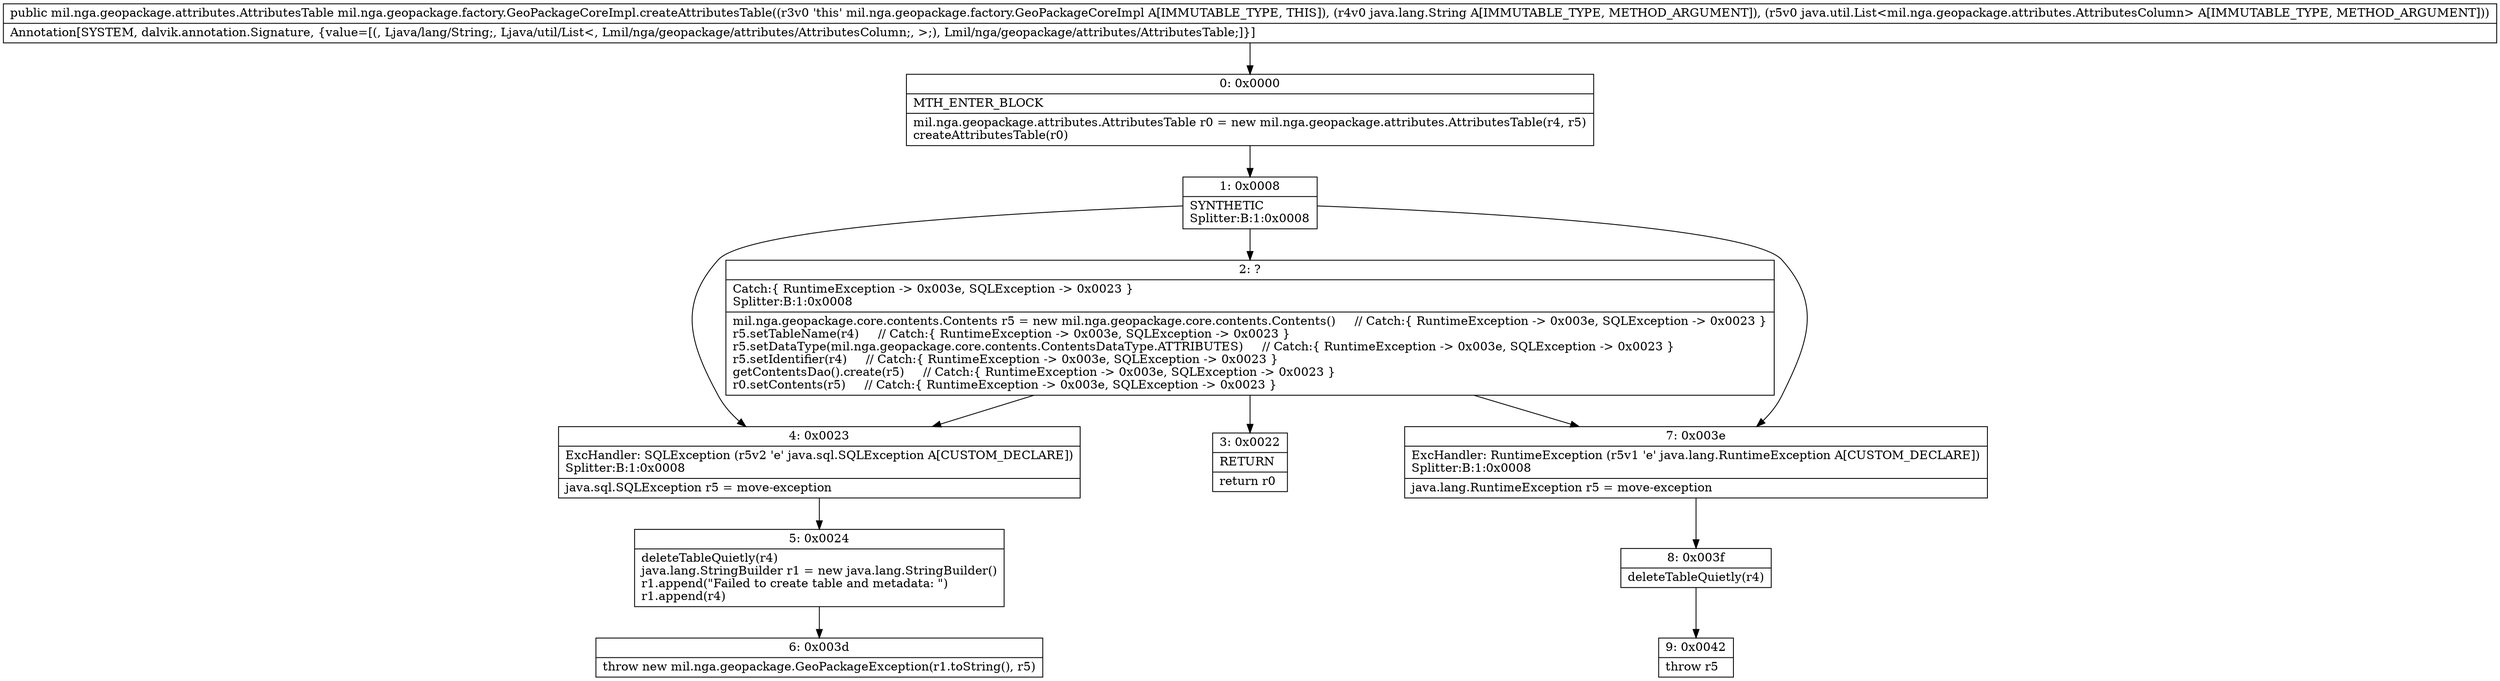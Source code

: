 digraph "CFG formil.nga.geopackage.factory.GeoPackageCoreImpl.createAttributesTable(Ljava\/lang\/String;Ljava\/util\/List;)Lmil\/nga\/geopackage\/attributes\/AttributesTable;" {
Node_0 [shape=record,label="{0\:\ 0x0000|MTH_ENTER_BLOCK\l|mil.nga.geopackage.attributes.AttributesTable r0 = new mil.nga.geopackage.attributes.AttributesTable(r4, r5)\lcreateAttributesTable(r0)\l}"];
Node_1 [shape=record,label="{1\:\ 0x0008|SYNTHETIC\lSplitter:B:1:0x0008\l}"];
Node_2 [shape=record,label="{2\:\ ?|Catch:\{ RuntimeException \-\> 0x003e, SQLException \-\> 0x0023 \}\lSplitter:B:1:0x0008\l|mil.nga.geopackage.core.contents.Contents r5 = new mil.nga.geopackage.core.contents.Contents()     \/\/ Catch:\{ RuntimeException \-\> 0x003e, SQLException \-\> 0x0023 \}\lr5.setTableName(r4)     \/\/ Catch:\{ RuntimeException \-\> 0x003e, SQLException \-\> 0x0023 \}\lr5.setDataType(mil.nga.geopackage.core.contents.ContentsDataType.ATTRIBUTES)     \/\/ Catch:\{ RuntimeException \-\> 0x003e, SQLException \-\> 0x0023 \}\lr5.setIdentifier(r4)     \/\/ Catch:\{ RuntimeException \-\> 0x003e, SQLException \-\> 0x0023 \}\lgetContentsDao().create(r5)     \/\/ Catch:\{ RuntimeException \-\> 0x003e, SQLException \-\> 0x0023 \}\lr0.setContents(r5)     \/\/ Catch:\{ RuntimeException \-\> 0x003e, SQLException \-\> 0x0023 \}\l}"];
Node_3 [shape=record,label="{3\:\ 0x0022|RETURN\l|return r0\l}"];
Node_4 [shape=record,label="{4\:\ 0x0023|ExcHandler: SQLException (r5v2 'e' java.sql.SQLException A[CUSTOM_DECLARE])\lSplitter:B:1:0x0008\l|java.sql.SQLException r5 = move\-exception\l}"];
Node_5 [shape=record,label="{5\:\ 0x0024|deleteTableQuietly(r4)\ljava.lang.StringBuilder r1 = new java.lang.StringBuilder()\lr1.append(\"Failed to create table and metadata: \")\lr1.append(r4)\l}"];
Node_6 [shape=record,label="{6\:\ 0x003d|throw new mil.nga.geopackage.GeoPackageException(r1.toString(), r5)\l}"];
Node_7 [shape=record,label="{7\:\ 0x003e|ExcHandler: RuntimeException (r5v1 'e' java.lang.RuntimeException A[CUSTOM_DECLARE])\lSplitter:B:1:0x0008\l|java.lang.RuntimeException r5 = move\-exception\l}"];
Node_8 [shape=record,label="{8\:\ 0x003f|deleteTableQuietly(r4)\l}"];
Node_9 [shape=record,label="{9\:\ 0x0042|throw r5\l}"];
MethodNode[shape=record,label="{public mil.nga.geopackage.attributes.AttributesTable mil.nga.geopackage.factory.GeoPackageCoreImpl.createAttributesTable((r3v0 'this' mil.nga.geopackage.factory.GeoPackageCoreImpl A[IMMUTABLE_TYPE, THIS]), (r4v0 java.lang.String A[IMMUTABLE_TYPE, METHOD_ARGUMENT]), (r5v0 java.util.List\<mil.nga.geopackage.attributes.AttributesColumn\> A[IMMUTABLE_TYPE, METHOD_ARGUMENT]))  | Annotation[SYSTEM, dalvik.annotation.Signature, \{value=[(, Ljava\/lang\/String;, Ljava\/util\/List\<, Lmil\/nga\/geopackage\/attributes\/AttributesColumn;, \>;), Lmil\/nga\/geopackage\/attributes\/AttributesTable;]\}]\l}"];
MethodNode -> Node_0;
Node_0 -> Node_1;
Node_1 -> Node_2;
Node_1 -> Node_7;
Node_1 -> Node_4;
Node_2 -> Node_3;
Node_2 -> Node_7;
Node_2 -> Node_4;
Node_4 -> Node_5;
Node_5 -> Node_6;
Node_7 -> Node_8;
Node_8 -> Node_9;
}

